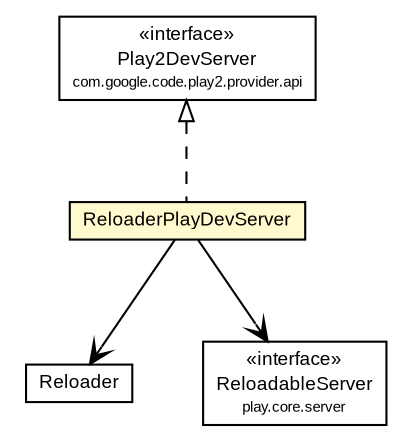 #!/usr/local/bin/dot
#
# Class diagram 
# Generated by UMLGraph version R5_6-24-gf6e263 (http://www.umlgraph.org/)
#

digraph G {
	edge [fontname="arial",fontsize=10,labelfontname="arial",labelfontsize=10];
	node [fontname="arial",fontsize=10,shape=plaintext];
	nodesep=0.25;
	ranksep=0.5;
	// com.google.code.play2.provider.play26.run.ReloaderPlayDevServer
	c563 [label=<<table title="com.google.code.play2.provider.play26.run.ReloaderPlayDevServer" border="0" cellborder="1" cellspacing="0" cellpadding="2" port="p" bgcolor="lemonChiffon" href="./ReloaderPlayDevServer.html">
		<tr><td><table border="0" cellspacing="0" cellpadding="1">
<tr><td align="center" balign="center"> ReloaderPlayDevServer </td></tr>
		</table></td></tr>
		</table>>, URL="./ReloaderPlayDevServer.html", fontname="arial", fontcolor="black", fontsize=9.0];
	// com.google.code.play2.provider.play26.run.Reloader
	c565 [label=<<table title="com.google.code.play2.provider.play26.run.Reloader" border="0" cellborder="1" cellspacing="0" cellpadding="2" port="p" href="./Reloader.html">
		<tr><td><table border="0" cellspacing="0" cellpadding="1">
<tr><td align="center" balign="center"> Reloader </td></tr>
		</table></td></tr>
		</table>>, URL="./Reloader.html", fontname="arial", fontcolor="black", fontsize=9.0];
	//com.google.code.play2.provider.play26.run.ReloaderPlayDevServer implements com.google.code.play2.provider.api.Play2DevServer
	c570:p -> c563:p [dir=back,arrowtail=empty,style=dashed];
	// com.google.code.play2.provider.play26.run.ReloaderPlayDevServer NAVASSOC play.core.server.ReloadableServer
	c563:p -> c571:p [taillabel="", label="", headlabel="", fontname="arial", fontcolor="black", fontsize=10.0, color="black", arrowhead=open];
	// com.google.code.play2.provider.play26.run.ReloaderPlayDevServer NAVASSOC com.google.code.play2.provider.play26.run.Reloader
	c563:p -> c565:p [taillabel="", label="", headlabel="", fontname="arial", fontcolor="black", fontsize=10.0, color="black", arrowhead=open];
	// play.core.server.ReloadableServer
	c571 [label=<<table title="play.core.server.ReloadableServer" border="0" cellborder="1" cellspacing="0" cellpadding="2" port="p" href="http://java.sun.com/j2se/1.4.2/docs/api/play/core/server/ReloadableServer.html">
		<tr><td><table border="0" cellspacing="0" cellpadding="1">
<tr><td align="center" balign="center"> &#171;interface&#187; </td></tr>
<tr><td align="center" balign="center"> ReloadableServer </td></tr>
<tr><td align="center" balign="center"><font point-size="7.0"> play.core.server </font></td></tr>
		</table></td></tr>
		</table>>, URL="http://java.sun.com/j2se/1.4.2/docs/api/play/core/server/ReloadableServer.html", fontname="arial", fontcolor="black", fontsize=9.0];
	// com.google.code.play2.provider.api.Play2DevServer
	c570 [label=<<table title="com.google.code.play2.provider.api.Play2DevServer" border="0" cellborder="1" cellspacing="0" cellpadding="2" port="p" href="http://java.sun.com/j2se/1.4.2/docs/api/com/google/code/play2/provider/api/Play2DevServer.html">
		<tr><td><table border="0" cellspacing="0" cellpadding="1">
<tr><td align="center" balign="center"> &#171;interface&#187; </td></tr>
<tr><td align="center" balign="center"> Play2DevServer </td></tr>
<tr><td align="center" balign="center"><font point-size="7.0"> com.google.code.play2.provider.api </font></td></tr>
		</table></td></tr>
		</table>>, URL="http://java.sun.com/j2se/1.4.2/docs/api/com/google/code/play2/provider/api/Play2DevServer.html", fontname="arial", fontcolor="black", fontsize=9.0];
}

